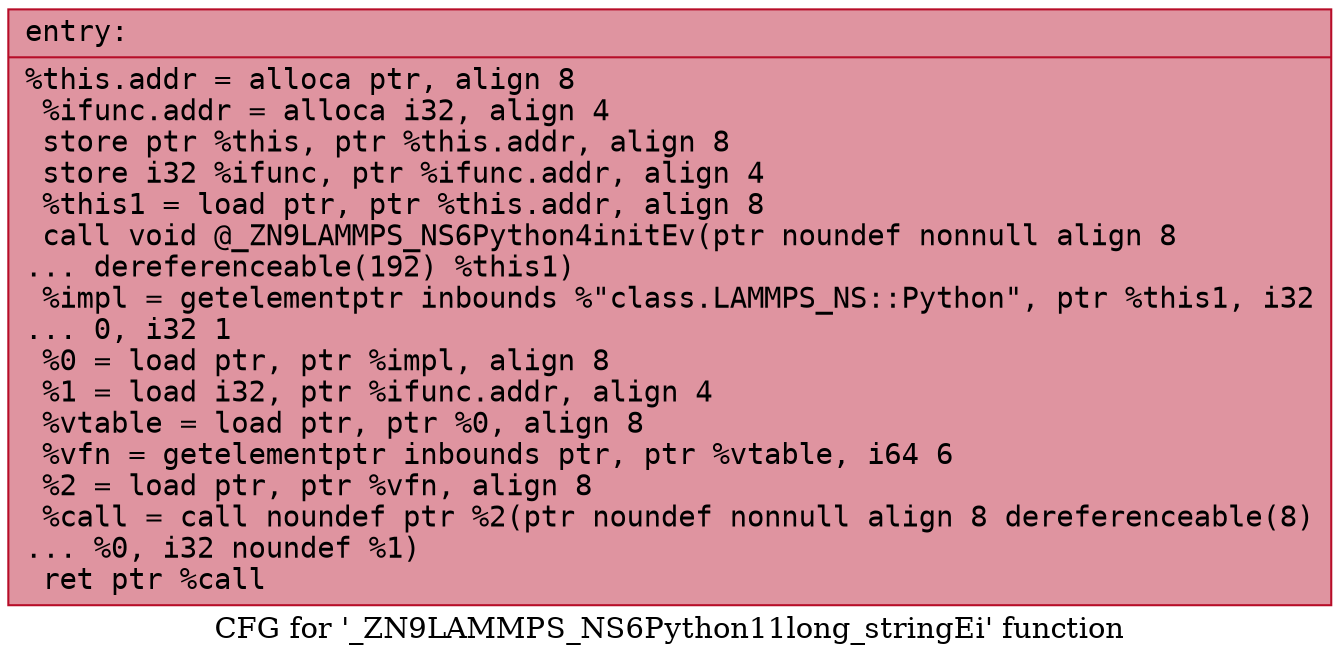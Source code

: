 digraph "CFG for '_ZN9LAMMPS_NS6Python11long_stringEi' function" {
	label="CFG for '_ZN9LAMMPS_NS6Python11long_stringEi' function";

	Node0x56369676fe90 [shape=record,color="#b70d28ff", style=filled, fillcolor="#b70d2870" fontname="Courier",label="{entry:\l|  %this.addr = alloca ptr, align 8\l  %ifunc.addr = alloca i32, align 4\l  store ptr %this, ptr %this.addr, align 8\l  store i32 %ifunc, ptr %ifunc.addr, align 4\l  %this1 = load ptr, ptr %this.addr, align 8\l  call void @_ZN9LAMMPS_NS6Python4initEv(ptr noundef nonnull align 8\l... dereferenceable(192) %this1)\l  %impl = getelementptr inbounds %\"class.LAMMPS_NS::Python\", ptr %this1, i32\l... 0, i32 1\l  %0 = load ptr, ptr %impl, align 8\l  %1 = load i32, ptr %ifunc.addr, align 4\l  %vtable = load ptr, ptr %0, align 8\l  %vfn = getelementptr inbounds ptr, ptr %vtable, i64 6\l  %2 = load ptr, ptr %vfn, align 8\l  %call = call noundef ptr %2(ptr noundef nonnull align 8 dereferenceable(8)\l... %0, i32 noundef %1)\l  ret ptr %call\l}"];
}
